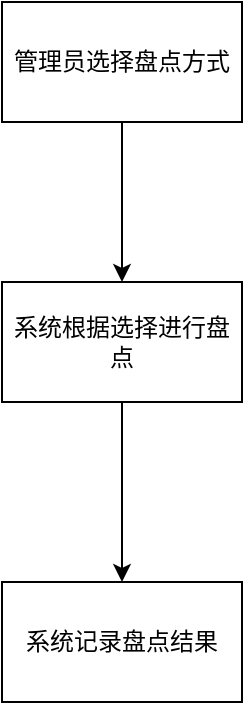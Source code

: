 <mxfile version="24.2.5" type="github">
  <diagram id="C5RBs43oDa-KdzZeNtuy" name="Page-1">
    <mxGraphModel dx="1050" dy="649" grid="1" gridSize="10" guides="1" tooltips="1" connect="1" arrows="1" fold="1" page="1" pageScale="1" pageWidth="827" pageHeight="1169" math="0" shadow="0">
      <root>
        <mxCell id="WIyWlLk6GJQsqaUBKTNV-0" />
        <mxCell id="WIyWlLk6GJQsqaUBKTNV-1" parent="WIyWlLk6GJQsqaUBKTNV-0" />
        <mxCell id="VqT95G9GOE7oeSM6wPUS-0" value="管理员选择盘点方式" style="rounded=0;whiteSpace=wrap;html=1;" parent="WIyWlLk6GJQsqaUBKTNV-1" vertex="1">
          <mxGeometry x="310" y="140" width="120" height="60" as="geometry" />
        </mxCell>
        <mxCell id="VqT95G9GOE7oeSM6wPUS-2" value="系统根据选择进行盘点" style="rounded=0;whiteSpace=wrap;html=1;" parent="WIyWlLk6GJQsqaUBKTNV-1" vertex="1">
          <mxGeometry x="310" y="280" width="120" height="60" as="geometry" />
        </mxCell>
        <mxCell id="VqT95G9GOE7oeSM6wPUS-3" value="系统记录盘点结果" style="rounded=0;whiteSpace=wrap;html=1;" parent="WIyWlLk6GJQsqaUBKTNV-1" vertex="1">
          <mxGeometry x="310" y="430" width="120" height="60" as="geometry" />
        </mxCell>
        <mxCell id="VqT95G9GOE7oeSM6wPUS-4" value="" style="endArrow=classic;html=1;rounded=0;" parent="WIyWlLk6GJQsqaUBKTNV-1" source="VqT95G9GOE7oeSM6wPUS-0" target="VqT95G9GOE7oeSM6wPUS-2" edge="1">
          <mxGeometry width="50" height="50" relative="1" as="geometry">
            <mxPoint x="390" y="170" as="sourcePoint" />
            <mxPoint x="440" y="120" as="targetPoint" />
          </mxGeometry>
        </mxCell>
        <mxCell id="VqT95G9GOE7oeSM6wPUS-5" value="" style="endArrow=classic;html=1;rounded=0;" parent="WIyWlLk6GJQsqaUBKTNV-1" source="VqT95G9GOE7oeSM6wPUS-2" target="VqT95G9GOE7oeSM6wPUS-3" edge="1">
          <mxGeometry width="50" height="50" relative="1" as="geometry">
            <mxPoint x="480" y="330" as="sourcePoint" />
            <mxPoint x="530" y="280" as="targetPoint" />
          </mxGeometry>
        </mxCell>
      </root>
    </mxGraphModel>
  </diagram>
</mxfile>
